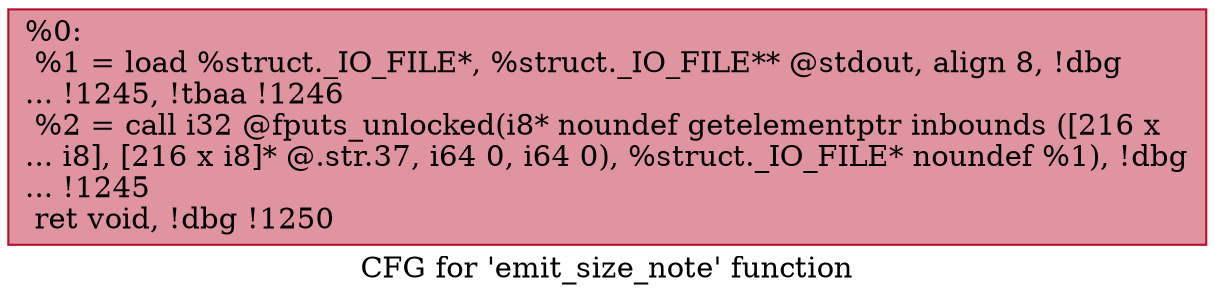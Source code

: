 digraph "CFG for 'emit_size_note' function" {
	label="CFG for 'emit_size_note' function";

	Node0x104dc50 [shape=record,color="#b70d28ff", style=filled, fillcolor="#b70d2870",label="{%0:\l  %1 = load %struct._IO_FILE*, %struct._IO_FILE** @stdout, align 8, !dbg\l... !1245, !tbaa !1246\l  %2 = call i32 @fputs_unlocked(i8* noundef getelementptr inbounds ([216 x\l... i8], [216 x i8]* @.str.37, i64 0, i64 0), %struct._IO_FILE* noundef %1), !dbg\l... !1245\l  ret void, !dbg !1250\l}"];
}
